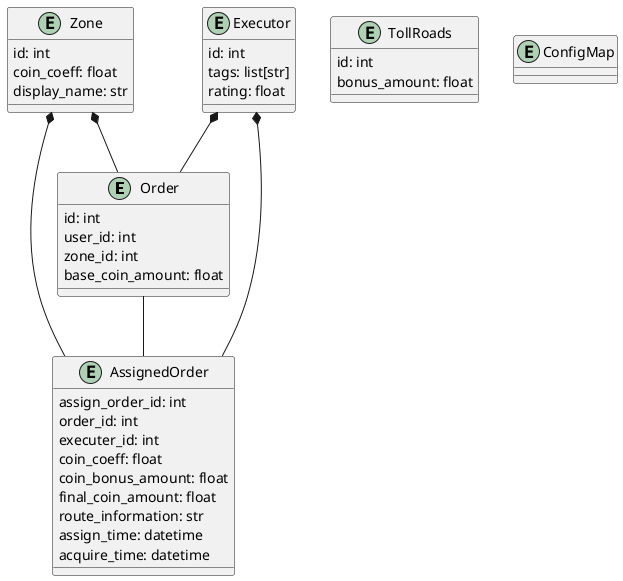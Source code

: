 @startuml

entity Order {
    id: int
    user_id: int
    zone_id: int
    base_coin_amount: float
}

entity Zone {
    id: int
    coin_coeff: float
    display_name: str
}

entity Executor {
    id: int
    tags: list[str]
    rating: float
}

entity TollRoads {
    id: int
    bonus_amount: float
}

entity AssignedOrder {
    assign_order_id: int
    order_id: int
    executer_id: int
    coin_coeff: float
    coin_bonus_amount: float
    final_coin_amount: float
    route_information: str
    assign_time: datetime
    acquire_time: datetime
}

entity ConfigMap {
}

Order -- AssignedOrder
Zone *-- Order
Executor *-- Order
Zone *-- AssignedOrder
Executor *-- AssignedOrder

@enduml